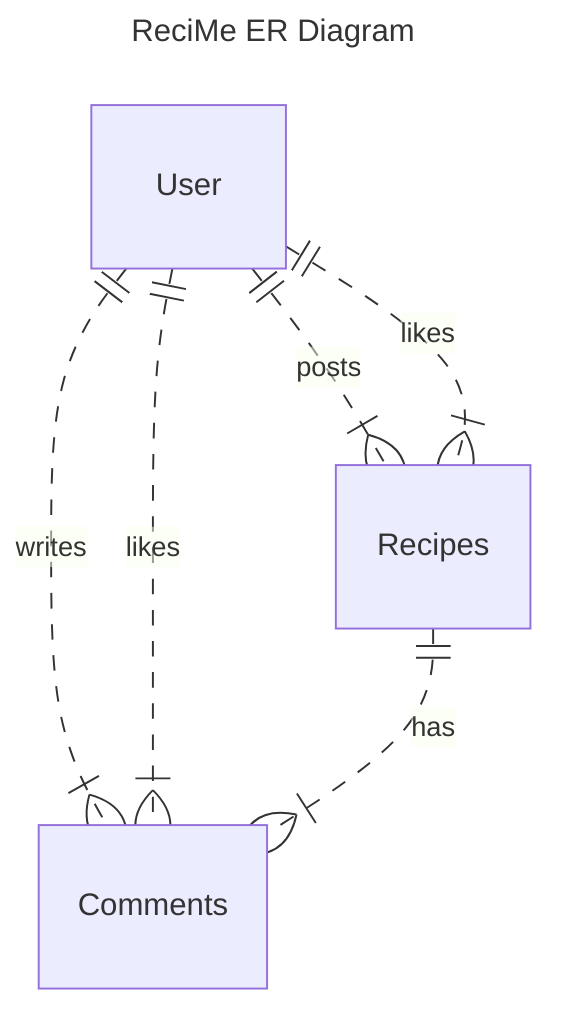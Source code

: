 ---
title: ReciMe ER Diagram
---
erDiagram
    User ||..|{ Recipes :posts
    User ||..|{ Comments :writes
    User ||..|{ Comments :likes
    User ||..|{ Recipes :likes
    Recipes ||..|{ Comments :has